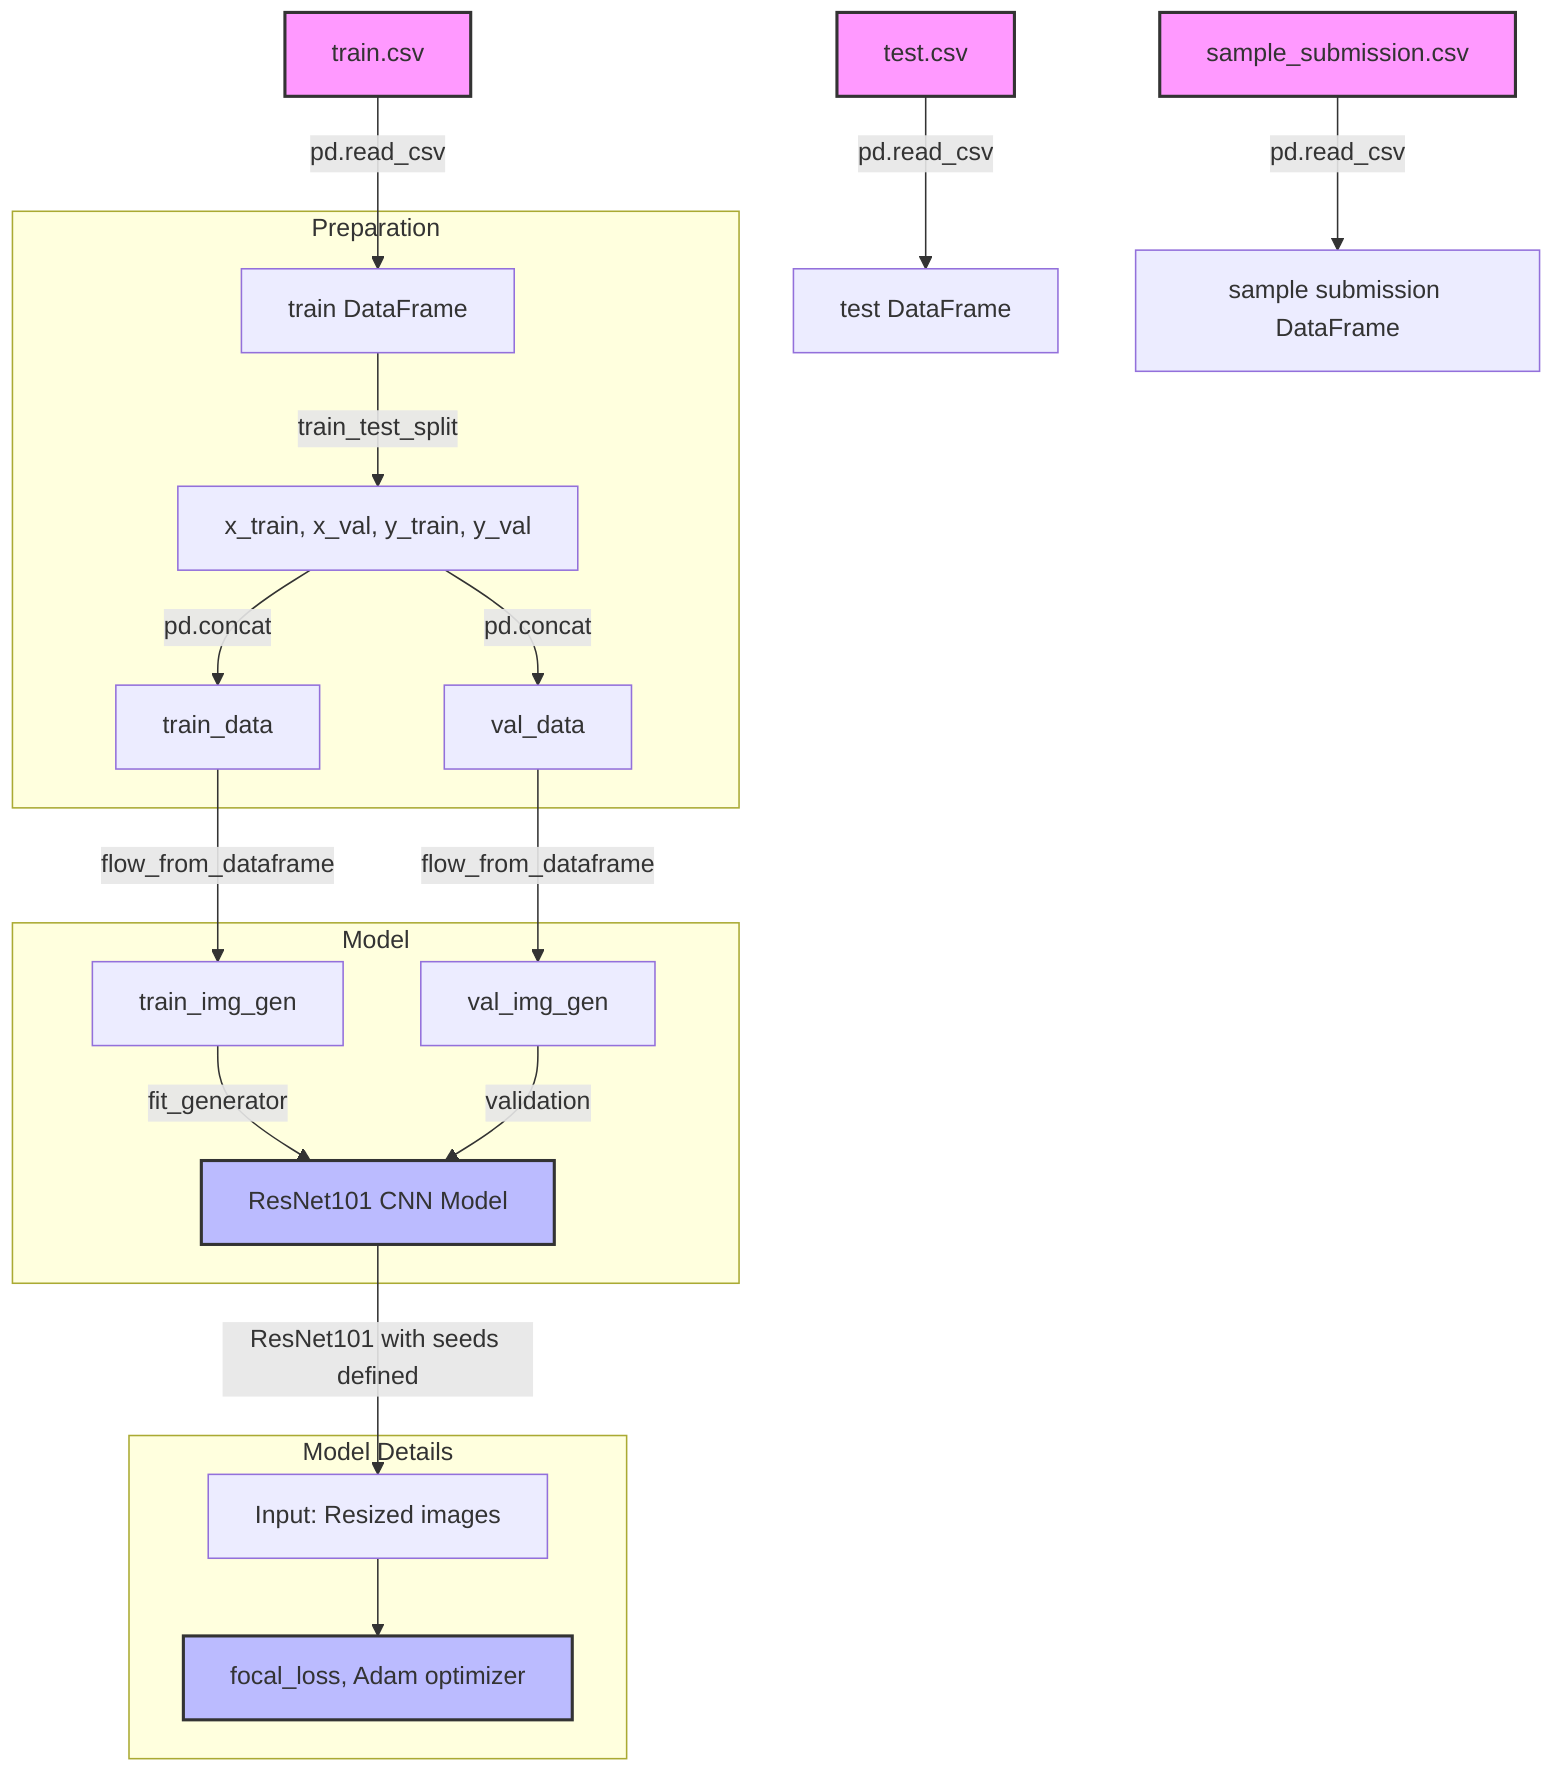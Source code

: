 flowchart TD

  %% Data Sources
  A1["train.csv"]:::ds -->|pd.read_csv| B1["train DataFrame"]
  A2["test.csv"]:::ds -->|pd.read_csv| B2["test DataFrame"]
  A3["sample_submission.csv"]:::ds -->|pd.read_csv| B3["sample submission DataFrame"]

  %% Data Preparation
  subgraph Preparation
    B1 -->|train_test_split| C1["x_train, x_val, y_train, y_val"]
    C1 -->|pd.concat| D1["train_data"]
    C1 -->|pd.concat| D2["val_data"]
  end

  %% Image Data Generators
  D1 -->|flow_from_dataframe| E1["train_img_gen"]
  D2 -->|flow_from_dataframe| E2["val_img_gen"]

  %% Model Creation
  subgraph Model
      E1 -->|fit_generator| F1["ResNet101 CNN Model"]:::ml
      E2 -->|validation| F1
  end

  %% Styles
  classDef ds fill:#f9f,stroke:#333,stroke-width:2px;
  classDef ml fill:#bbf,stroke:#333,stroke-width:2px;

  %% Model Details
  subgraph Model Details
    F1 -->|ResNet101 with seeds defined| G1["Input: Resized images"]
    G1 --> H1["focal_loss, Adam optimizer"]:::ml
  end